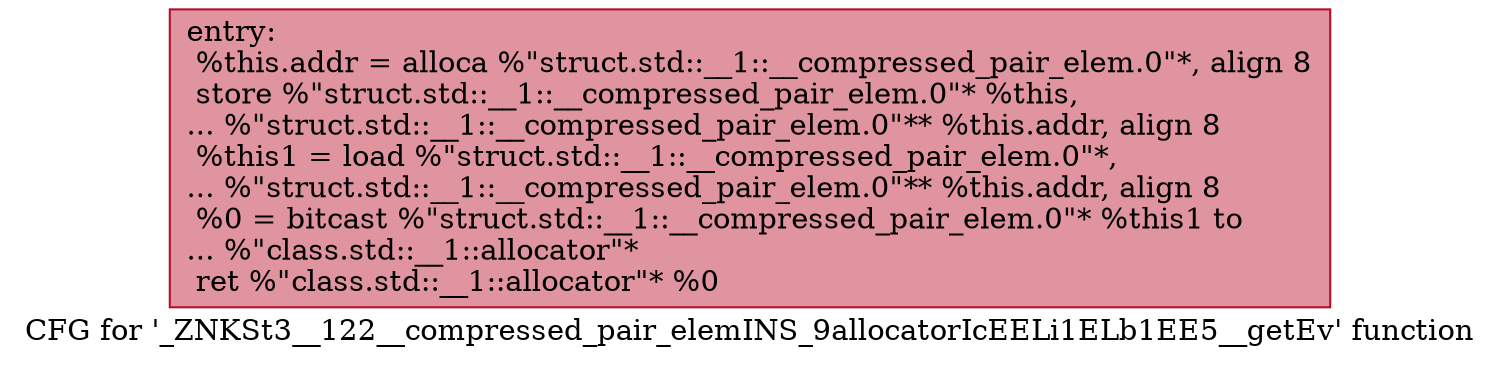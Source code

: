 digraph "CFG for '_ZNKSt3__122__compressed_pair_elemINS_9allocatorIcEELi1ELb1EE5__getEv' function" {
	label="CFG for '_ZNKSt3__122__compressed_pair_elemINS_9allocatorIcEELi1ELb1EE5__getEv' function";

	Node0x600003e7eec0 [shape=record,color="#b70d28ff", style=filled, fillcolor="#b70d2870",label="{entry:\l  %this.addr = alloca %\"struct.std::__1::__compressed_pair_elem.0\"*, align 8\l  store %\"struct.std::__1::__compressed_pair_elem.0\"* %this,\l... %\"struct.std::__1::__compressed_pair_elem.0\"** %this.addr, align 8\l  %this1 = load %\"struct.std::__1::__compressed_pair_elem.0\"*,\l... %\"struct.std::__1::__compressed_pair_elem.0\"** %this.addr, align 8\l  %0 = bitcast %\"struct.std::__1::__compressed_pair_elem.0\"* %this1 to\l... %\"class.std::__1::allocator\"*\l  ret %\"class.std::__1::allocator\"* %0\l}"];
}
